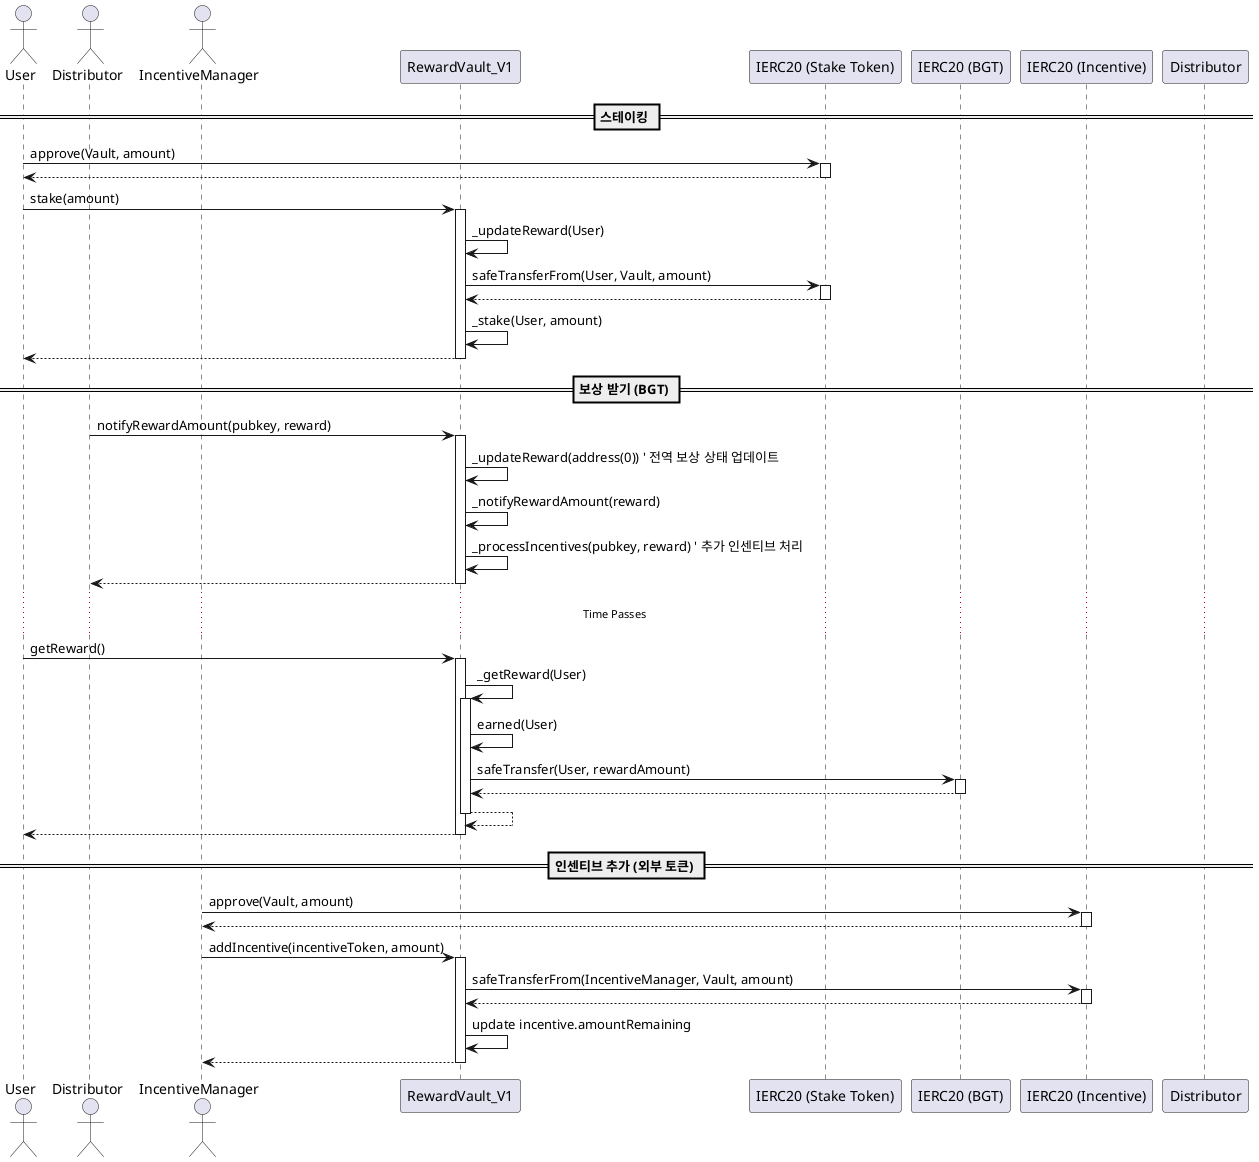 @startuml RewardVault_V1_Sequence

actor User
actor Distributor
actor IncentiveManager
participant Vault as "RewardVault_V1"
participant StakeToken as "IERC20 (Stake Token)"
participant RewardToken as "IERC20 (BGT)"
participant IncentiveToken as "IERC20 (Incentive)"
participant DistrContract as "Distributor"

== 스테이킹 ==

User -> StakeToken : approve(Vault, amount)
activate StakeToken
StakeToken --> User
deactivate StakeToken

User -> Vault : stake(amount)
activate Vault
Vault -> Vault : _updateReward(User)
Vault -> StakeToken : safeTransferFrom(User, Vault, amount)
activate StakeToken
StakeToken --> Vault
deactivate StakeToken
Vault -> Vault : _stake(User, amount)
Vault --> User
deactivate Vault

== 보상 받기 (BGT) ==

Distributor -> Vault : notifyRewardAmount(pubkey, reward)
activate Vault
Vault -> Vault : _updateReward(address(0)) ' 전역 보상 상태 업데이트
Vault -> Vault : _notifyRewardAmount(reward)
Vault -> Vault : _processIncentives(pubkey, reward) ' 추가 인센티브 처리
Vault --> Distributor
deactivate Vault

... Time Passes ...

User -> Vault : getReward()
activate Vault
Vault -> Vault : _getReward(User)
activate Vault
Vault -> Vault : earned(User)
Vault -> RewardToken : safeTransfer(User, rewardAmount)
activate RewardToken
RewardToken --> Vault
deactivate RewardToken
Vault --> Vault
deactivate Vault
Vault --> User
deactivate Vault

== 인센티브 추가 (외부 토큰) ==

IncentiveManager -> IncentiveToken : approve(Vault, amount)
activate IncentiveToken
IncentiveToken --> IncentiveManager
deactivate IncentiveToken

IncentiveManager -> Vault : addIncentive(incentiveToken, amount)
activate Vault
Vault -> IncentiveToken : safeTransferFrom(IncentiveManager, Vault, amount)
activate IncentiveToken
IncentiveToken --> Vault
deactivate IncentiveToken
Vault -> Vault : update incentive.amountRemaining
Vault --> IncentiveManager
deactivate Vault

@enduml 